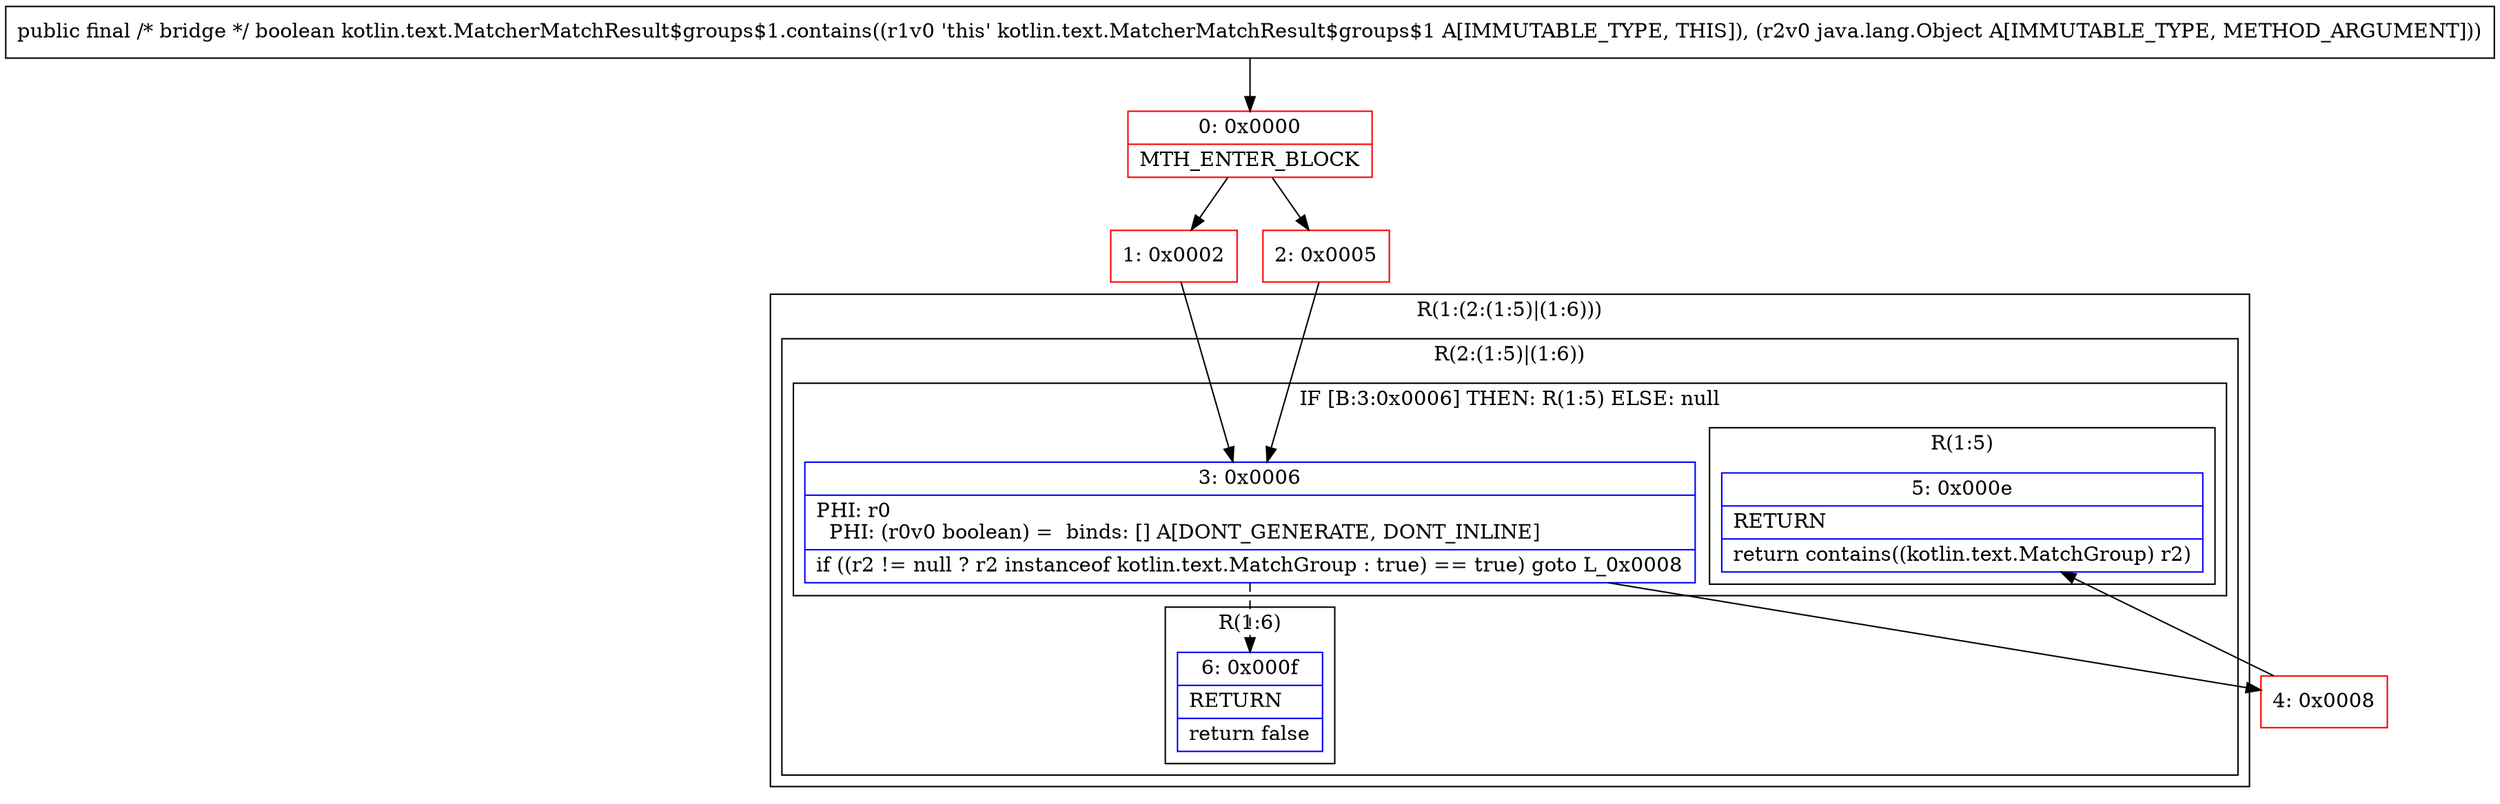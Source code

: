 digraph "CFG forkotlin.text.MatcherMatchResult$groups$1.contains(Ljava\/lang\/Object;)Z" {
subgraph cluster_Region_1874503367 {
label = "R(1:(2:(1:5)|(1:6)))";
node [shape=record,color=blue];
subgraph cluster_Region_1473388122 {
label = "R(2:(1:5)|(1:6))";
node [shape=record,color=blue];
subgraph cluster_IfRegion_2083800850 {
label = "IF [B:3:0x0006] THEN: R(1:5) ELSE: null";
node [shape=record,color=blue];
Node_3 [shape=record,label="{3\:\ 0x0006|PHI: r0 \l  PHI: (r0v0 boolean) =  binds: [] A[DONT_GENERATE, DONT_INLINE]\l|if ((r2 != null ? r2 instanceof kotlin.text.MatchGroup : true) == true) goto L_0x0008\l}"];
subgraph cluster_Region_172036998 {
label = "R(1:5)";
node [shape=record,color=blue];
Node_5 [shape=record,label="{5\:\ 0x000e|RETURN\l|return contains((kotlin.text.MatchGroup) r2)\l}"];
}
}
subgraph cluster_Region_813105303 {
label = "R(1:6)";
node [shape=record,color=blue];
Node_6 [shape=record,label="{6\:\ 0x000f|RETURN\l|return false\l}"];
}
}
}
Node_0 [shape=record,color=red,label="{0\:\ 0x0000|MTH_ENTER_BLOCK\l}"];
Node_1 [shape=record,color=red,label="{1\:\ 0x0002}"];
Node_2 [shape=record,color=red,label="{2\:\ 0x0005}"];
Node_4 [shape=record,color=red,label="{4\:\ 0x0008}"];
MethodNode[shape=record,label="{public final \/* bridge *\/ boolean kotlin.text.MatcherMatchResult$groups$1.contains((r1v0 'this' kotlin.text.MatcherMatchResult$groups$1 A[IMMUTABLE_TYPE, THIS]), (r2v0 java.lang.Object A[IMMUTABLE_TYPE, METHOD_ARGUMENT])) }"];
MethodNode -> Node_0;
Node_3 -> Node_4;
Node_3 -> Node_6[style=dashed];
Node_0 -> Node_1;
Node_0 -> Node_2;
Node_1 -> Node_3;
Node_2 -> Node_3;
Node_4 -> Node_5;
}

